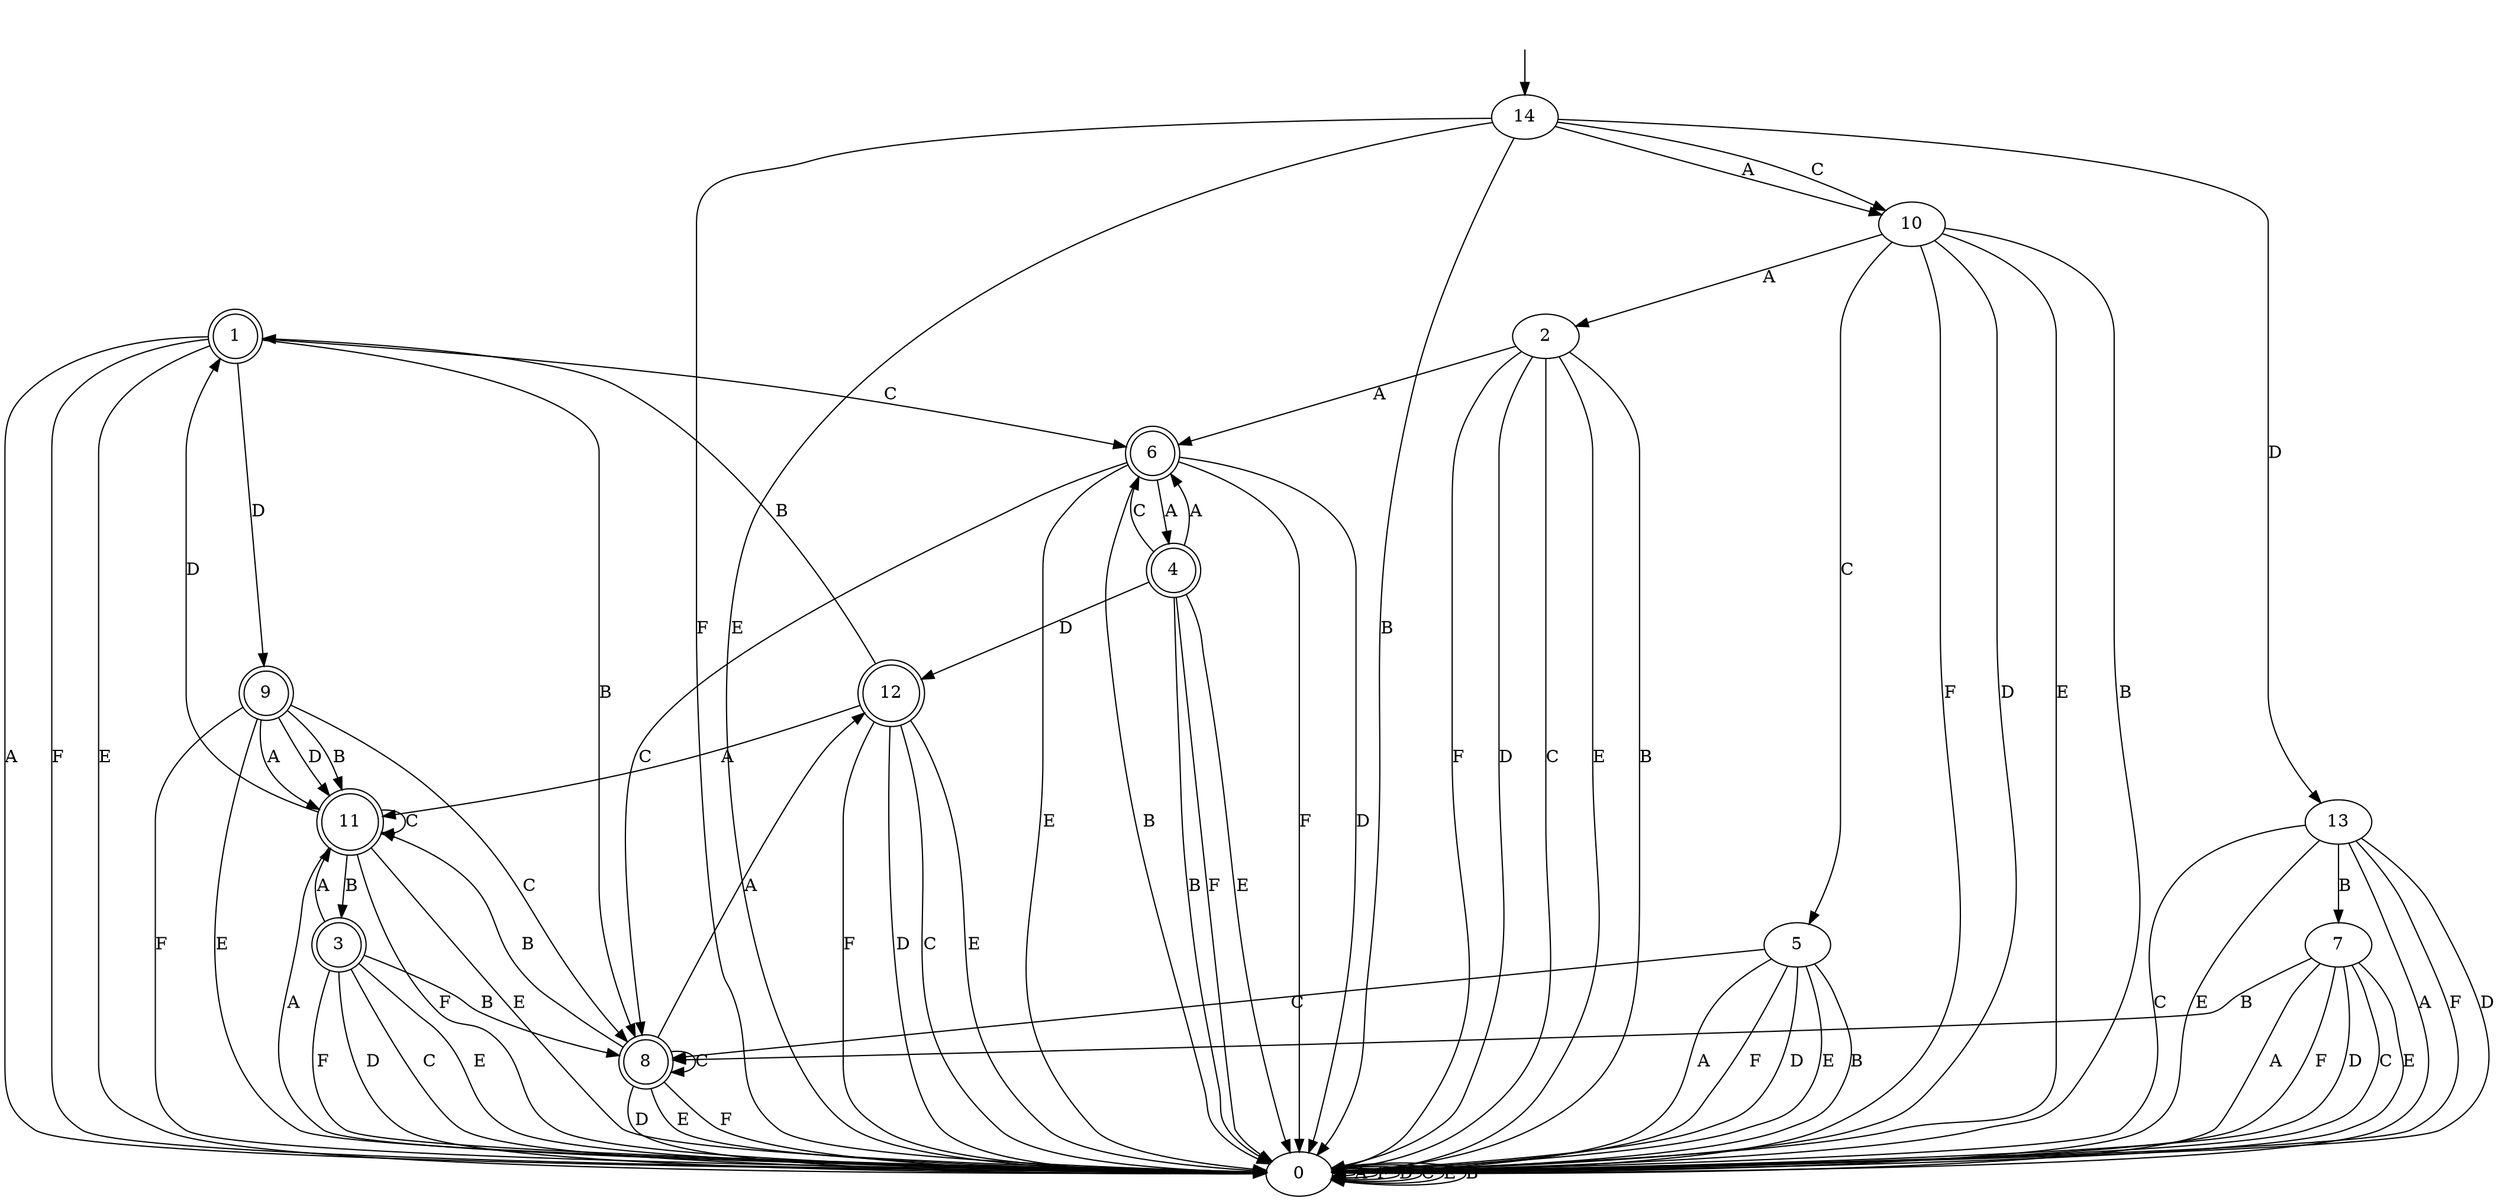 digraph "data/our_models/random_m_10_4_intersection_b_2" {
0 [label=0];
1 [label=1, shape=doublecircle];
2 [label=2];
3 [label=3, shape=doublecircle];
4 [label=4, shape=doublecircle];
5 [label=5];
6 [label=6, shape=doublecircle];
7 [label=7];
8 [label=8, shape=doublecircle];
9 [label=9, shape=doublecircle];
10 [label=10];
11 [label=11, shape=doublecircle];
12 [label=12, shape=doublecircle];
13 [label=13];
14 [label=14];
0 -> 0  [label=A];
0 -> 0  [label=F];
0 -> 0  [label=D];
0 -> 0  [label=C];
0 -> 0  [label=E];
0 -> 0  [label=B];
1 -> 0  [label=A];
1 -> 0  [label=F];
1 -> 9  [label=D];
1 -> 6  [label=C];
1 -> 0  [label=E];
1 -> 8  [label=B];
2 -> 6  [label=A];
2 -> 0  [label=F];
2 -> 0  [label=D];
2 -> 0  [label=C];
2 -> 0  [label=E];
2 -> 0  [label=B];
3 -> 11  [label=A];
3 -> 0  [label=F];
3 -> 0  [label=D];
3 -> 0  [label=C];
3 -> 0  [label=E];
3 -> 8  [label=B];
4 -> 6  [label=A];
4 -> 0  [label=F];
4 -> 12  [label=D];
4 -> 6  [label=C];
4 -> 0  [label=E];
4 -> 0  [label=B];
5 -> 0  [label=A];
5 -> 0  [label=F];
5 -> 0  [label=D];
5 -> 8  [label=C];
5 -> 0  [label=E];
5 -> 0  [label=B];
6 -> 4  [label=A];
6 -> 0  [label=F];
6 -> 0  [label=D];
6 -> 8  [label=C];
6 -> 0  [label=E];
6 -> 0  [label=B];
7 -> 0  [label=A];
7 -> 0  [label=F];
7 -> 0  [label=D];
7 -> 0  [label=C];
7 -> 0  [label=E];
7 -> 8  [label=B];
8 -> 12  [label=A];
8 -> 0  [label=F];
8 -> 0  [label=D];
8 -> 8  [label=C];
8 -> 0  [label=E];
8 -> 11  [label=B];
9 -> 11  [label=A];
9 -> 0  [label=F];
9 -> 11  [label=D];
9 -> 8  [label=C];
9 -> 0  [label=E];
9 -> 11  [label=B];
10 -> 2  [label=A];
10 -> 0  [label=F];
10 -> 0  [label=D];
10 -> 5  [label=C];
10 -> 0  [label=E];
10 -> 0  [label=B];
11 -> 0  [label=A];
11 -> 0  [label=F];
11 -> 1  [label=D];
11 -> 11  [label=C];
11 -> 0  [label=E];
11 -> 3  [label=B];
12 -> 11  [label=A];
12 -> 0  [label=F];
12 -> 0  [label=D];
12 -> 0  [label=C];
12 -> 0  [label=E];
12 -> 1  [label=B];
13 -> 0  [label=A];
13 -> 0  [label=F];
13 -> 0  [label=D];
13 -> 0  [label=C];
13 -> 0  [label=E];
13 -> 7  [label=B];
14 -> 10  [label=A];
14 -> 0  [label=F];
14 -> 13  [label=D];
14 -> 10  [label=C];
14 -> 0  [label=E];
14 -> 0  [label=B];
__start0 [label="", shape=none];
__start0 -> 14  [label=""];
}
